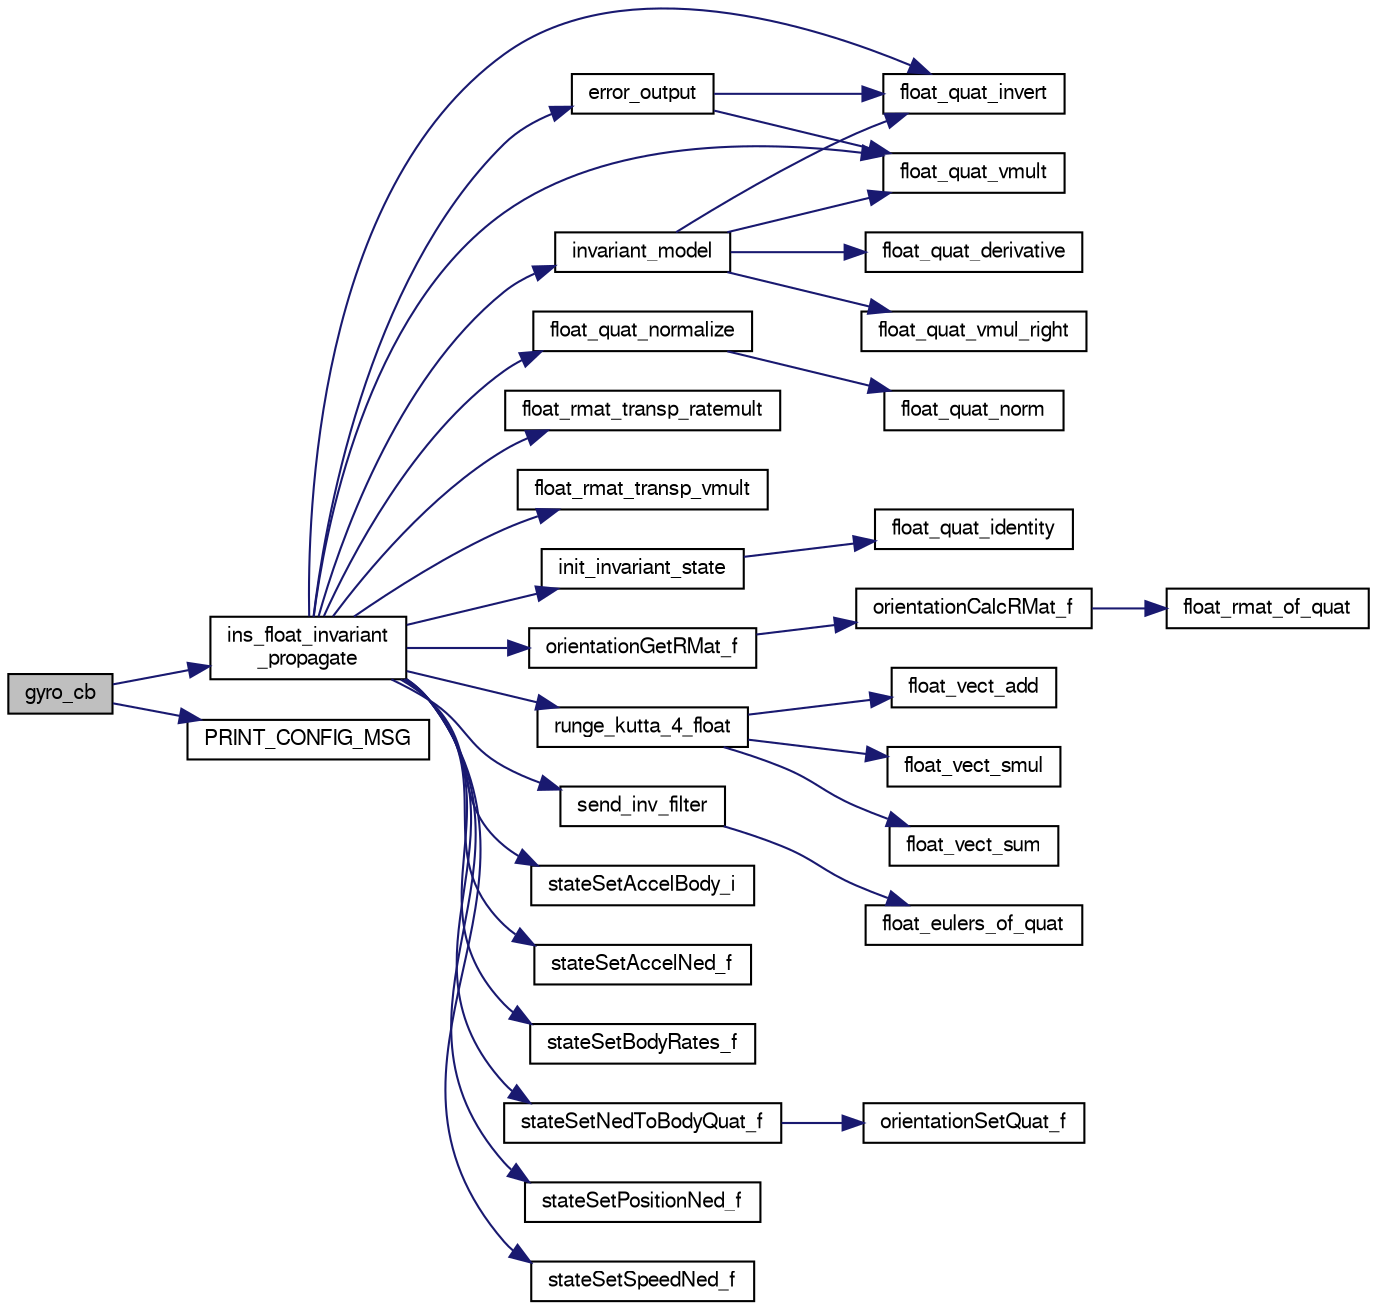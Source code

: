digraph "gyro_cb"
{
  edge [fontname="FreeSans",fontsize="10",labelfontname="FreeSans",labelfontsize="10"];
  node [fontname="FreeSans",fontsize="10",shape=record];
  rankdir="LR";
  Node1 [label="gyro_cb",height=0.2,width=0.4,color="black", fillcolor="grey75", style="filled", fontcolor="black"];
  Node1 -> Node2 [color="midnightblue",fontsize="10",style="solid",fontname="FreeSans"];
  Node2 [label="ins_float_invariant\l_propagate",height=0.2,width=0.4,color="black", fillcolor="white", style="filled",URL="$ins__float__invariant_8c.html#a3295f5f304de90dd15c0465967c3b89f"];
  Node2 -> Node3 [color="midnightblue",fontsize="10",style="solid",fontname="FreeSans"];
  Node3 [label="error_output",height=0.2,width=0.4,color="black", fillcolor="white", style="filled",URL="$ins__float__invariant_8c.html#ac0fc54bd359850973c5cd1307df31da0",tooltip="Compute correction vectors E = ( ŷ - y ) LE, ME, NE, OE : ( gain matrix * error ) ..."];
  Node3 -> Node4 [color="midnightblue",fontsize="10",style="solid",fontname="FreeSans"];
  Node4 [label="float_quat_invert",height=0.2,width=0.4,color="black", fillcolor="white", style="filled",URL="$group__math__algebra__float.html#gacd71810b99ae462101d967468d0dcb25"];
  Node3 -> Node5 [color="midnightblue",fontsize="10",style="solid",fontname="FreeSans"];
  Node5 [label="float_quat_vmult",height=0.2,width=0.4,color="black", fillcolor="white", style="filled",URL="$group__math__algebra__float.html#gaba11f83e0b801a4b10a5f4b417eca171",tooltip="rotate 3D vector by quaternion. "];
  Node2 -> Node4 [color="midnightblue",fontsize="10",style="solid",fontname="FreeSans"];
  Node2 -> Node6 [color="midnightblue",fontsize="10",style="solid",fontname="FreeSans"];
  Node6 [label="float_quat_normalize",height=0.2,width=0.4,color="black", fillcolor="white", style="filled",URL="$group__math__algebra__float.html#ga010393da7c94f197d0161a0071862041"];
  Node6 -> Node7 [color="midnightblue",fontsize="10",style="solid",fontname="FreeSans"];
  Node7 [label="float_quat_norm",height=0.2,width=0.4,color="black", fillcolor="white", style="filled",URL="$group__math__algebra__float.html#gaf58947a2590837aa85077d42d99fb112"];
  Node2 -> Node5 [color="midnightblue",fontsize="10",style="solid",fontname="FreeSans"];
  Node2 -> Node8 [color="midnightblue",fontsize="10",style="solid",fontname="FreeSans"];
  Node8 [label="float_rmat_transp_ratemult",height=0.2,width=0.4,color="black", fillcolor="white", style="filled",URL="$group__math__algebra__float.html#gaaf793c59eaba758a63cf467c377ea532",tooltip="rotate anglular rates by transposed rotation matrix. "];
  Node2 -> Node9 [color="midnightblue",fontsize="10",style="solid",fontname="FreeSans"];
  Node9 [label="float_rmat_transp_vmult",height=0.2,width=0.4,color="black", fillcolor="white", style="filled",URL="$group__math__algebra__float.html#gac852ba0c3ec48acfd8abaefbf933d4b6",tooltip="rotate 3D vector by transposed rotation matrix. "];
  Node2 -> Node10 [color="midnightblue",fontsize="10",style="solid",fontname="FreeSans"];
  Node10 [label="init_invariant_state",height=0.2,width=0.4,color="black", fillcolor="white", style="filled",URL="$ins__float__invariant_8c.html#a5be5e848a4326763bf2bf0ab5ec053b5"];
  Node10 -> Node11 [color="midnightblue",fontsize="10",style="solid",fontname="FreeSans"];
  Node11 [label="float_quat_identity",height=0.2,width=0.4,color="black", fillcolor="white", style="filled",URL="$group__math__algebra__float.html#ga0f036208343a764a0c1616264dbe31ca",tooltip="initialises a quaternion to identity "];
  Node2 -> Node12 [color="midnightblue",fontsize="10",style="solid",fontname="FreeSans"];
  Node12 [label="invariant_model",height=0.2,width=0.4,color="black", fillcolor="white", style="filled",URL="$ins__float__invariant_8c.html#a8f6d3b43296e7262f60dbe9083ff92f1",tooltip="Compute dynamic mode. "];
  Node12 -> Node13 [color="midnightblue",fontsize="10",style="solid",fontname="FreeSans"];
  Node13 [label="float_quat_derivative",height=0.2,width=0.4,color="black", fillcolor="white", style="filled",URL="$group__math__algebra__float.html#gaf9863ba4e0718dd826af1bf1bf891aaa",tooltip="Quaternion derivative from rotational velocity. "];
  Node12 -> Node4 [color="midnightblue",fontsize="10",style="solid",fontname="FreeSans"];
  Node12 -> Node14 [color="midnightblue",fontsize="10",style="solid",fontname="FreeSans"];
  Node14 [label="float_quat_vmul_right",height=0.2,width=0.4,color="black", fillcolor="white", style="filled",URL="$ins__float__invariant_8c.html#a1f54c7682a956a0c095b152276bf60cf",tooltip="Right multiplication by a quaternion. "];
  Node12 -> Node5 [color="midnightblue",fontsize="10",style="solid",fontname="FreeSans"];
  Node2 -> Node15 [color="midnightblue",fontsize="10",style="solid",fontname="FreeSans"];
  Node15 [label="orientationGetRMat_f",height=0.2,width=0.4,color="black", fillcolor="white", style="filled",URL="$group__math__orientation__representation.html#gadad1660d6ec48c67423b76622ce80b51",tooltip="Get vehicle body attitude rotation matrix (float). "];
  Node15 -> Node16 [color="midnightblue",fontsize="10",style="solid",fontname="FreeSans"];
  Node16 [label="orientationCalcRMat_f",height=0.2,width=0.4,color="black", fillcolor="white", style="filled",URL="$group__math__orientation__representation.html#ga3394d93b976378bb5c9ddea8d7960eeb"];
  Node16 -> Node17 [color="midnightblue",fontsize="10",style="solid",fontname="FreeSans"];
  Node17 [label="float_rmat_of_quat",height=0.2,width=0.4,color="black", fillcolor="white", style="filled",URL="$group__math__algebra__float.html#ga4f32e245bb37ef9fdf43872080f63fbc"];
  Node2 -> Node18 [color="midnightblue",fontsize="10",style="solid",fontname="FreeSans"];
  Node18 [label="runge_kutta_4_float",height=0.2,width=0.4,color="black", fillcolor="white", style="filled",URL="$pprz__rk__float_8h.html#aec82ad92b63bfd3f0b29d2c2b9e926a5",tooltip="Fourth-Order Runge-Kutta. "];
  Node18 -> Node19 [color="midnightblue",fontsize="10",style="solid",fontname="FreeSans"];
  Node19 [label="float_vect_add",height=0.2,width=0.4,color="black", fillcolor="white", style="filled",URL="$group__math__algebra__float.html#ga054c0afdf1c4c9316dffe8763363a1b8",tooltip="a += b "];
  Node18 -> Node20 [color="midnightblue",fontsize="10",style="solid",fontname="FreeSans"];
  Node20 [label="float_vect_smul",height=0.2,width=0.4,color="black", fillcolor="white", style="filled",URL="$group__math__algebra__float.html#ga2a16655dc0d98a40ff17c6728fa1e4fb",tooltip="o = a * s "];
  Node18 -> Node21 [color="midnightblue",fontsize="10",style="solid",fontname="FreeSans"];
  Node21 [label="float_vect_sum",height=0.2,width=0.4,color="black", fillcolor="white", style="filled",URL="$group__math__algebra__float.html#ga0c9a0d18305c582cf58a79771919c1e9",tooltip="o = a + b "];
  Node2 -> Node22 [color="midnightblue",fontsize="10",style="solid",fontname="FreeSans"];
  Node22 [label="send_inv_filter",height=0.2,width=0.4,color="black", fillcolor="white", style="filled",URL="$ins__float__invariant_8c.html#a13fc1b4c93e8bcbc055c5a147129a03d"];
  Node22 -> Node23 [color="midnightblue",fontsize="10",style="solid",fontname="FreeSans"];
  Node23 [label="float_eulers_of_quat",height=0.2,width=0.4,color="black", fillcolor="white", style="filled",URL="$group__math__algebra__float.html#gacd48accfe6eaac320b0d651d894e1db8",tooltip="euler rotation &#39;ZYX&#39; "];
  Node2 -> Node24 [color="midnightblue",fontsize="10",style="solid",fontname="FreeSans"];
  Node24 [label="stateSetAccelBody_i",height=0.2,width=0.4,color="black", fillcolor="white", style="filled",URL="$group__state__velocity.html#ga20df8dd6eb07f3e70051e3b9809b1e60",tooltip="Set acceleration in Body coordinates (int). "];
  Node2 -> Node25 [color="midnightblue",fontsize="10",style="solid",fontname="FreeSans"];
  Node25 [label="stateSetAccelNed_f",height=0.2,width=0.4,color="black", fillcolor="white", style="filled",URL="$group__state__acceleration.html#ga27b8f24af6ddce14389efaa5ec119967",tooltip="Set acceleration in NED coordinates (float). "];
  Node2 -> Node26 [color="midnightblue",fontsize="10",style="solid",fontname="FreeSans"];
  Node26 [label="stateSetBodyRates_f",height=0.2,width=0.4,color="black", fillcolor="white", style="filled",URL="$group__state__rate.html#ga81d506386a5e2842d7e37cb6e1dbf252",tooltip="Set vehicle body angular rate (float). "];
  Node2 -> Node27 [color="midnightblue",fontsize="10",style="solid",fontname="FreeSans"];
  Node27 [label="stateSetNedToBodyQuat_f",height=0.2,width=0.4,color="black", fillcolor="white", style="filled",URL="$group__state__attitude.html#ga08c015e6feca07c5c0976f1d2d28c31e",tooltip="Set vehicle body attitude from quaternion (float). "];
  Node27 -> Node28 [color="midnightblue",fontsize="10",style="solid",fontname="FreeSans"];
  Node28 [label="orientationSetQuat_f",height=0.2,width=0.4,color="black", fillcolor="white", style="filled",URL="$group__math__orientation__representation.html#ga35d21d17eb2d2ef8352f0aceb8ad7001",tooltip="Set vehicle body attitude from quaternion (float). "];
  Node2 -> Node29 [color="midnightblue",fontsize="10",style="solid",fontname="FreeSans"];
  Node29 [label="stateSetPositionNed_f",height=0.2,width=0.4,color="black", fillcolor="white", style="filled",URL="$group__state__position.html#ga9ff9643cd109a27a481d5883652d0f08",tooltip="Set position from local NED coordinates (float). "];
  Node2 -> Node30 [color="midnightblue",fontsize="10",style="solid",fontname="FreeSans"];
  Node30 [label="stateSetSpeedNed_f",height=0.2,width=0.4,color="black", fillcolor="white", style="filled",URL="$group__state__velocity.html#gae6549b15cd961047c89481ab2d87171f",tooltip="Set ground speed in local NED coordinates (float). "];
  Node1 -> Node31 [color="midnightblue",fontsize="10",style="solid",fontname="FreeSans"];
  Node31 [label="PRINT_CONFIG_MSG",height=0.2,width=0.4,color="black", fillcolor="white", style="filled",URL="$ins__vectornav_8c.html#aa01d3425df2eb0f33ced38c9d8fa8f05"];
}

